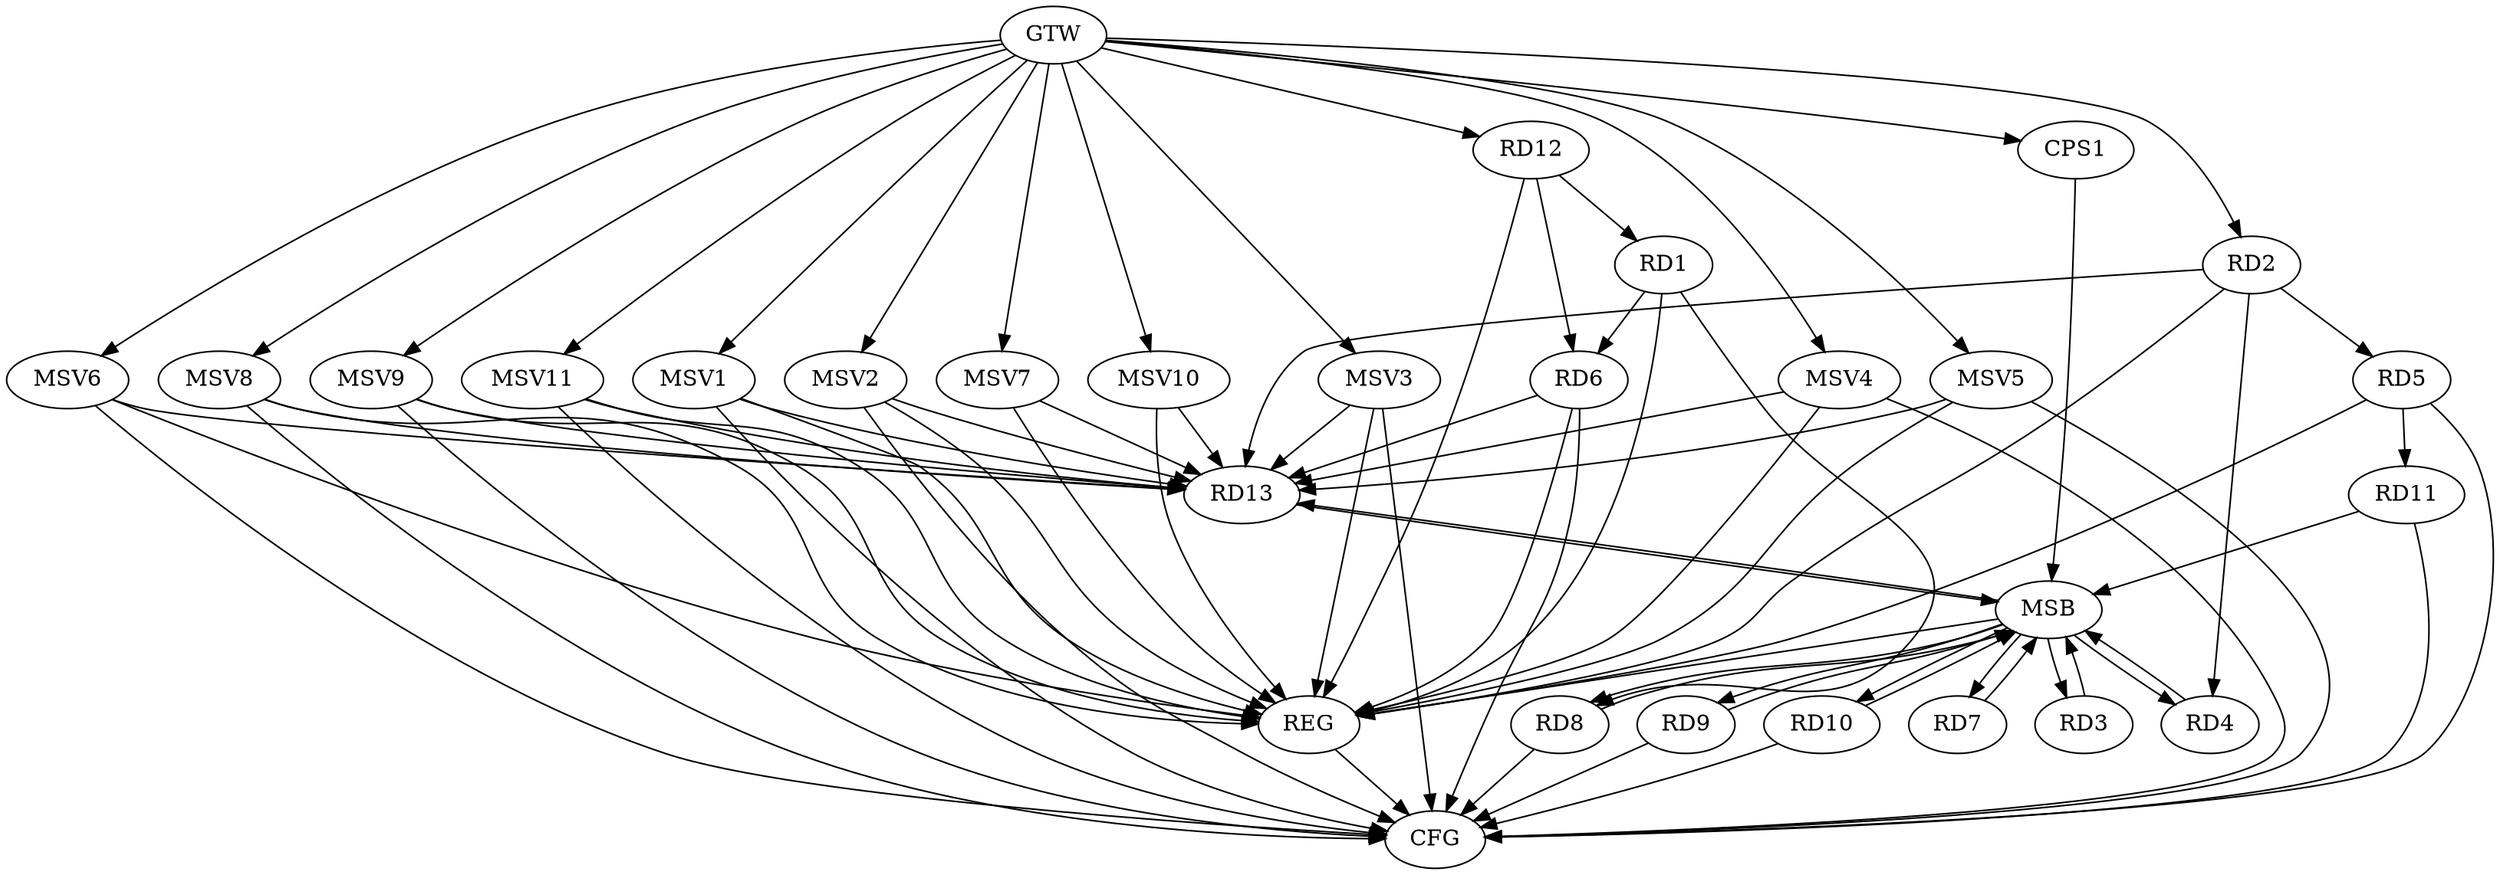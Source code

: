 strict digraph G {
  RD1 [ label="RD1" ];
  RD2 [ label="RD2" ];
  RD3 [ label="RD3" ];
  RD4 [ label="RD4" ];
  RD5 [ label="RD5" ];
  RD6 [ label="RD6" ];
  RD7 [ label="RD7" ];
  RD8 [ label="RD8" ];
  RD9 [ label="RD9" ];
  RD10 [ label="RD10" ];
  RD11 [ label="RD11" ];
  RD12 [ label="RD12" ];
  RD13 [ label="RD13" ];
  CPS1 [ label="CPS1" ];
  GTW [ label="GTW" ];
  REG [ label="REG" ];
  MSB [ label="MSB" ];
  CFG [ label="CFG" ];
  MSV1 [ label="MSV1" ];
  MSV2 [ label="MSV2" ];
  MSV3 [ label="MSV3" ];
  MSV4 [ label="MSV4" ];
  MSV5 [ label="MSV5" ];
  MSV6 [ label="MSV6" ];
  MSV7 [ label="MSV7" ];
  MSV8 [ label="MSV8" ];
  MSV9 [ label="MSV9" ];
  MSV10 [ label="MSV10" ];
  MSV11 [ label="MSV11" ];
  RD1 -> RD6;
  RD1 -> RD8;
  RD12 -> RD1;
  RD2 -> RD4;
  RD2 -> RD5;
  RD2 -> RD13;
  RD5 -> RD11;
  RD12 -> RD6;
  RD6 -> RD13;
  GTW -> RD2;
  GTW -> RD12;
  GTW -> CPS1;
  RD1 -> REG;
  RD2 -> REG;
  RD5 -> REG;
  RD6 -> REG;
  RD12 -> REG;
  RD3 -> MSB;
  MSB -> REG;
  RD4 -> MSB;
  MSB -> RD3;
  MSB -> RD13;
  RD7 -> MSB;
  RD8 -> MSB;
  RD9 -> MSB;
  RD10 -> MSB;
  RD11 -> MSB;
  MSB -> RD4;
  RD13 -> MSB;
  CPS1 -> MSB;
  MSB -> RD7;
  MSB -> RD8;
  MSB -> RD9;
  MSB -> RD10;
  RD9 -> CFG;
  RD6 -> CFG;
  RD8 -> CFG;
  RD11 -> CFG;
  RD5 -> CFG;
  RD10 -> CFG;
  REG -> CFG;
  MSV1 -> RD13;
  GTW -> MSV1;
  MSV1 -> REG;
  MSV1 -> CFG;
  MSV2 -> RD13;
  GTW -> MSV2;
  MSV2 -> REG;
  MSV2 -> CFG;
  MSV3 -> RD13;
  GTW -> MSV3;
  MSV3 -> REG;
  MSV3 -> CFG;
  MSV4 -> RD13;
  GTW -> MSV4;
  MSV4 -> REG;
  MSV4 -> CFG;
  MSV5 -> RD13;
  GTW -> MSV5;
  MSV5 -> REG;
  MSV5 -> CFG;
  MSV6 -> RD13;
  MSV7 -> RD13;
  GTW -> MSV6;
  MSV6 -> REG;
  MSV6 -> CFG;
  GTW -> MSV7;
  MSV7 -> REG;
  MSV8 -> RD13;
  GTW -> MSV8;
  MSV8 -> REG;
  MSV8 -> CFG;
  MSV9 -> RD13;
  GTW -> MSV9;
  MSV9 -> REG;
  MSV9 -> CFG;
  MSV10 -> RD13;
  GTW -> MSV10;
  MSV10 -> REG;
  MSV11 -> RD13;
  GTW -> MSV11;
  MSV11 -> REG;
  MSV11 -> CFG;
}
